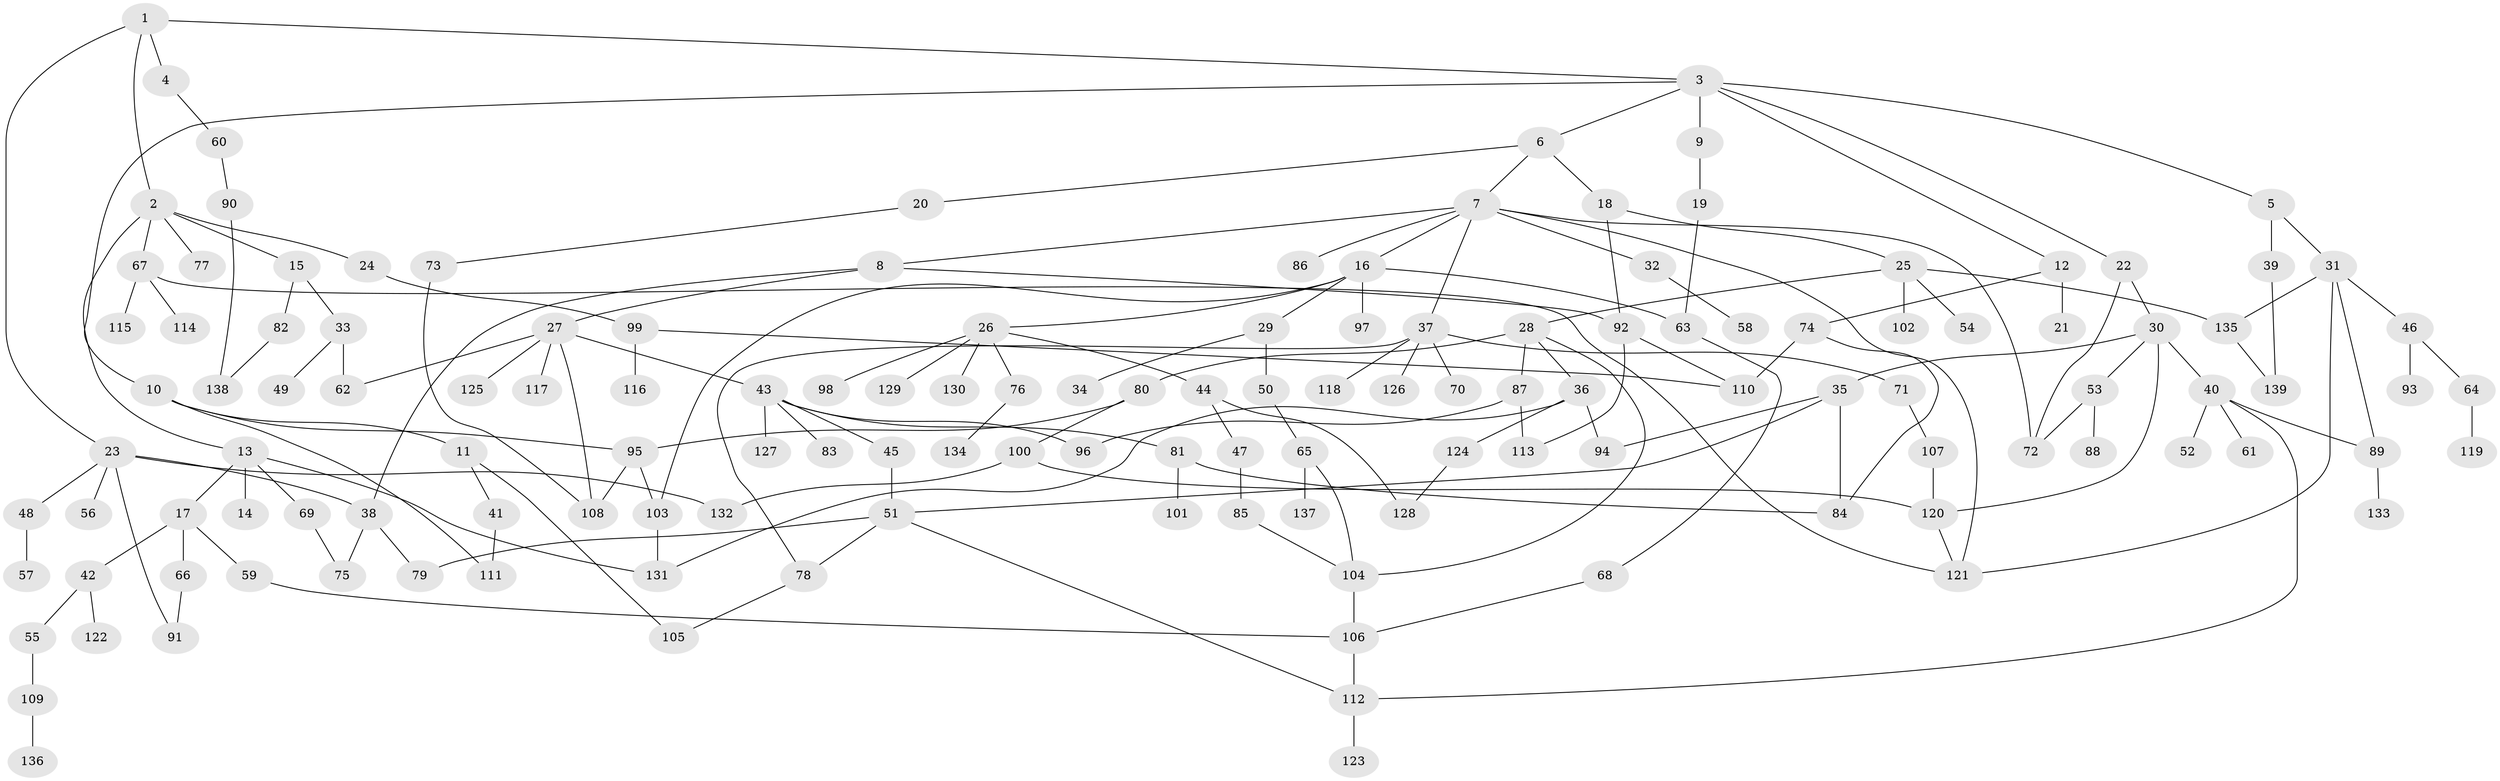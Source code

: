 // coarse degree distribution, {4: 0.10416666666666667, 5: 0.08333333333333333, 8: 0.010416666666666666, 2: 0.28125, 3: 0.14583333333333334, 10: 0.010416666666666666, 6: 0.07291666666666667, 1: 0.2708333333333333, 7: 0.020833333333333332}
// Generated by graph-tools (version 1.1) at 2025/23/03/03/25 07:23:31]
// undirected, 139 vertices, 181 edges
graph export_dot {
graph [start="1"]
  node [color=gray90,style=filled];
  1;
  2;
  3;
  4;
  5;
  6;
  7;
  8;
  9;
  10;
  11;
  12;
  13;
  14;
  15;
  16;
  17;
  18;
  19;
  20;
  21;
  22;
  23;
  24;
  25;
  26;
  27;
  28;
  29;
  30;
  31;
  32;
  33;
  34;
  35;
  36;
  37;
  38;
  39;
  40;
  41;
  42;
  43;
  44;
  45;
  46;
  47;
  48;
  49;
  50;
  51;
  52;
  53;
  54;
  55;
  56;
  57;
  58;
  59;
  60;
  61;
  62;
  63;
  64;
  65;
  66;
  67;
  68;
  69;
  70;
  71;
  72;
  73;
  74;
  75;
  76;
  77;
  78;
  79;
  80;
  81;
  82;
  83;
  84;
  85;
  86;
  87;
  88;
  89;
  90;
  91;
  92;
  93;
  94;
  95;
  96;
  97;
  98;
  99;
  100;
  101;
  102;
  103;
  104;
  105;
  106;
  107;
  108;
  109;
  110;
  111;
  112;
  113;
  114;
  115;
  116;
  117;
  118;
  119;
  120;
  121;
  122;
  123;
  124;
  125;
  126;
  127;
  128;
  129;
  130;
  131;
  132;
  133;
  134;
  135;
  136;
  137;
  138;
  139;
  1 -- 2;
  1 -- 3;
  1 -- 4;
  1 -- 23;
  2 -- 13;
  2 -- 15;
  2 -- 24;
  2 -- 67;
  2 -- 77;
  3 -- 5;
  3 -- 6;
  3 -- 9;
  3 -- 10;
  3 -- 12;
  3 -- 22;
  4 -- 60;
  5 -- 31;
  5 -- 39;
  6 -- 7;
  6 -- 18;
  6 -- 20;
  7 -- 8;
  7 -- 16;
  7 -- 32;
  7 -- 37;
  7 -- 72;
  7 -- 86;
  7 -- 121;
  8 -- 27;
  8 -- 38;
  8 -- 92;
  9 -- 19;
  10 -- 11;
  10 -- 111;
  10 -- 95;
  11 -- 41;
  11 -- 105;
  12 -- 21;
  12 -- 74;
  13 -- 14;
  13 -- 17;
  13 -- 69;
  13 -- 131;
  15 -- 33;
  15 -- 82;
  16 -- 26;
  16 -- 29;
  16 -- 63;
  16 -- 97;
  16 -- 103;
  17 -- 42;
  17 -- 59;
  17 -- 66;
  18 -- 25;
  18 -- 92;
  19 -- 63;
  20 -- 73;
  22 -- 30;
  22 -- 72;
  23 -- 38;
  23 -- 48;
  23 -- 56;
  23 -- 132;
  23 -- 91;
  24 -- 99;
  25 -- 28;
  25 -- 54;
  25 -- 102;
  25 -- 135;
  26 -- 44;
  26 -- 76;
  26 -- 98;
  26 -- 129;
  26 -- 130;
  27 -- 43;
  27 -- 62;
  27 -- 108;
  27 -- 117;
  27 -- 125;
  28 -- 36;
  28 -- 80;
  28 -- 87;
  28 -- 104;
  29 -- 34;
  29 -- 50;
  30 -- 35;
  30 -- 40;
  30 -- 53;
  30 -- 120;
  31 -- 46;
  31 -- 89;
  31 -- 135;
  31 -- 121;
  32 -- 58;
  33 -- 49;
  33 -- 62;
  35 -- 94;
  35 -- 51;
  35 -- 84;
  36 -- 94;
  36 -- 124;
  36 -- 131;
  37 -- 70;
  37 -- 71;
  37 -- 78;
  37 -- 118;
  37 -- 126;
  38 -- 79;
  38 -- 75;
  39 -- 139;
  40 -- 52;
  40 -- 61;
  40 -- 112;
  40 -- 89;
  41 -- 111;
  42 -- 55;
  42 -- 122;
  43 -- 45;
  43 -- 81;
  43 -- 83;
  43 -- 127;
  43 -- 96;
  44 -- 47;
  44 -- 128;
  45 -- 51;
  46 -- 64;
  46 -- 93;
  47 -- 85;
  48 -- 57;
  50 -- 65;
  51 -- 112;
  51 -- 78;
  51 -- 79;
  53 -- 88;
  53 -- 72;
  55 -- 109;
  59 -- 106;
  60 -- 90;
  63 -- 68;
  64 -- 119;
  65 -- 137;
  65 -- 104;
  66 -- 91;
  67 -- 114;
  67 -- 115;
  67 -- 121;
  68 -- 106;
  69 -- 75;
  71 -- 107;
  73 -- 108;
  74 -- 84;
  74 -- 110;
  76 -- 134;
  78 -- 105;
  80 -- 95;
  80 -- 100;
  81 -- 101;
  81 -- 84;
  82 -- 138;
  85 -- 104;
  87 -- 96;
  87 -- 113;
  89 -- 133;
  90 -- 138;
  92 -- 113;
  92 -- 110;
  95 -- 103;
  95 -- 108;
  99 -- 110;
  99 -- 116;
  100 -- 120;
  100 -- 132;
  103 -- 131;
  104 -- 106;
  106 -- 112;
  107 -- 120;
  109 -- 136;
  112 -- 123;
  120 -- 121;
  124 -- 128;
  135 -- 139;
}
